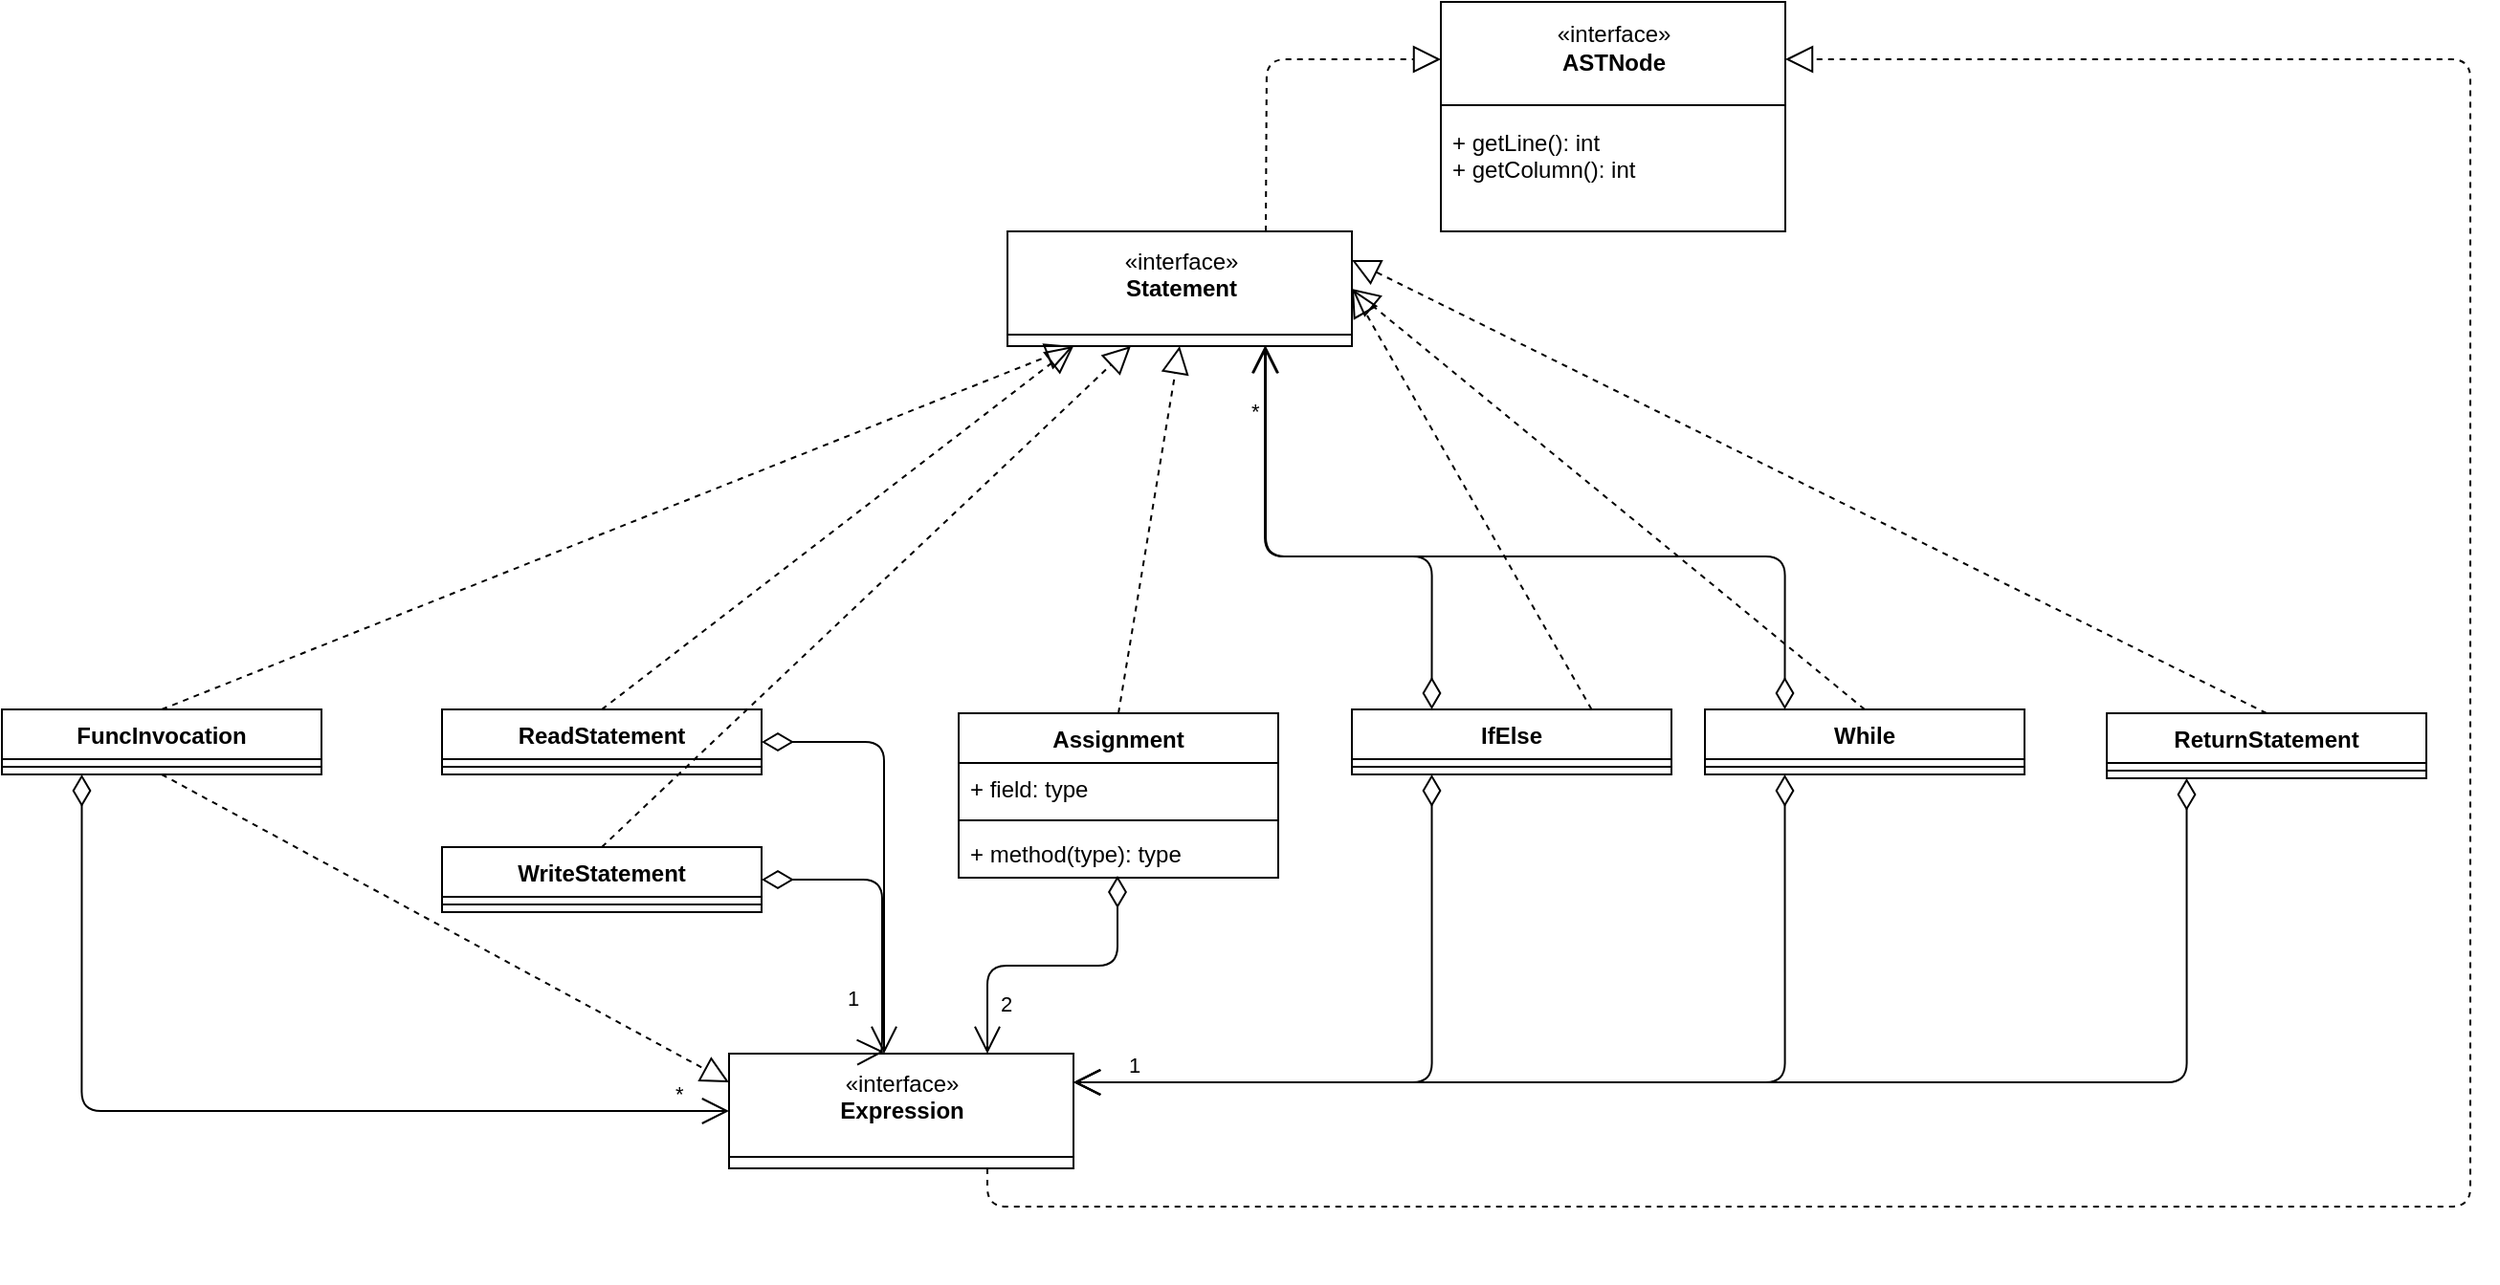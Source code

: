 <mxfile version="16.5.3" type="device"><diagram id="vZv2f6N4h2fVlUgS8-mH" name="Page-1"><mxGraphModel dx="2500" dy="934" grid="1" gridSize="10" guides="1" tooltips="1" connect="1" arrows="1" fold="1" page="1" pageScale="1" pageWidth="827" pageHeight="1169" math="0" shadow="0"><root><mxCell id="0"/><mxCell id="1" parent="0"/><mxCell id="svYJgB2hJ4wPwkqNhM89-27" value="" style="group" parent="1" vertex="1" connectable="0"><mxGeometry x="220" y="720" width="180" height="120" as="geometry"/></mxCell><mxCell id="svYJgB2hJ4wPwkqNhM89-29" value="«interface»&lt;br&gt;&lt;b&gt;Expression&lt;br&gt;&lt;br&gt;&lt;/b&gt;" style="html=1;" parent="svYJgB2hJ4wPwkqNhM89-27" vertex="1"><mxGeometry width="180" height="60" as="geometry"/></mxCell><mxCell id="svYJgB2hJ4wPwkqNhM89-30" value="" style="line;strokeWidth=1;fillColor=none;align=left;verticalAlign=middle;spacingTop=-1;spacingLeft=3;spacingRight=3;rotatable=0;labelPosition=right;points=[];portConstraint=eastwest;" parent="svYJgB2hJ4wPwkqNhM89-27" vertex="1"><mxGeometry y="50" width="180" height="8" as="geometry"/></mxCell><mxCell id="svYJgB2hJ4wPwkqNhM89-33" value="Assignment" style="swimlane;fontStyle=1;align=center;verticalAlign=top;childLayout=stackLayout;horizontal=1;startSize=26;horizontalStack=0;resizeParent=1;resizeParentMax=0;resizeLast=0;collapsible=1;marginBottom=0;" parent="1" vertex="1"><mxGeometry x="340" y="542" width="167" height="86" as="geometry"/></mxCell><mxCell id="svYJgB2hJ4wPwkqNhM89-34" value="+ field: type" style="text;strokeColor=none;fillColor=none;align=left;verticalAlign=top;spacingLeft=4;spacingRight=4;overflow=hidden;rotatable=0;points=[[0,0.5],[1,0.5]];portConstraint=eastwest;" parent="svYJgB2hJ4wPwkqNhM89-33" vertex="1"><mxGeometry y="26" width="167" height="26" as="geometry"/></mxCell><mxCell id="svYJgB2hJ4wPwkqNhM89-35" value="" style="line;strokeWidth=1;fillColor=none;align=left;verticalAlign=middle;spacingTop=-1;spacingLeft=3;spacingRight=3;rotatable=0;labelPosition=right;points=[];portConstraint=eastwest;" parent="svYJgB2hJ4wPwkqNhM89-33" vertex="1"><mxGeometry y="52" width="167" height="8" as="geometry"/></mxCell><mxCell id="svYJgB2hJ4wPwkqNhM89-36" value="+ method(type): type" style="text;strokeColor=none;fillColor=none;align=left;verticalAlign=top;spacingLeft=4;spacingRight=4;overflow=hidden;rotatable=0;points=[[0,0.5],[1,0.5]];portConstraint=eastwest;" parent="svYJgB2hJ4wPwkqNhM89-33" vertex="1"><mxGeometry y="60" width="167" height="26" as="geometry"/></mxCell><mxCell id="svYJgB2hJ4wPwkqNhM89-37" value="" style="group" parent="1" vertex="1" connectable="0"><mxGeometry x="365.5" y="290" width="180" height="120" as="geometry"/></mxCell><mxCell id="svYJgB2hJ4wPwkqNhM89-38" value="«interface»&lt;br&gt;&lt;b&gt;Statement&lt;br&gt;&lt;br&gt;&lt;/b&gt;" style="html=1;" parent="svYJgB2hJ4wPwkqNhM89-37" vertex="1"><mxGeometry width="180" height="60" as="geometry"/></mxCell><mxCell id="svYJgB2hJ4wPwkqNhM89-39" value="" style="line;strokeWidth=1;fillColor=none;align=left;verticalAlign=middle;spacingTop=-1;spacingLeft=3;spacingRight=3;rotatable=0;labelPosition=right;points=[];portConstraint=eastwest;" parent="svYJgB2hJ4wPwkqNhM89-37" vertex="1"><mxGeometry y="50" width="180" height="8" as="geometry"/></mxCell><mxCell id="svYJgB2hJ4wPwkqNhM89-40" value="" style="endArrow=block;dashed=1;endFill=0;endSize=12;html=1;entryX=0.5;entryY=1;entryDx=0;entryDy=0;exitX=0.5;exitY=0;exitDx=0;exitDy=0;" parent="1" source="svYJgB2hJ4wPwkqNhM89-33" target="svYJgB2hJ4wPwkqNhM89-38" edge="1"><mxGeometry width="160" relative="1" as="geometry"><mxPoint x="292" y="400" as="sourcePoint"/><mxPoint x="452" y="400" as="targetPoint"/></mxGeometry></mxCell><mxCell id="svYJgB2hJ4wPwkqNhM89-41" value="2" style="endArrow=open;html=1;endSize=12;startArrow=diamondThin;startSize=14;startFill=0;edgeStyle=orthogonalEdgeStyle;align=left;verticalAlign=bottom;entryX=0.75;entryY=0;entryDx=0;entryDy=0;exitX=0.497;exitY=0.962;exitDx=0;exitDy=0;exitPerimeter=0;" parent="1" source="svYJgB2hJ4wPwkqNhM89-36" target="svYJgB2hJ4wPwkqNhM89-29" edge="1"><mxGeometry x="0.788" y="5" relative="1" as="geometry"><mxPoint x="212" y="560" as="sourcePoint"/><mxPoint x="372" y="560" as="targetPoint"/><mxPoint as="offset"/></mxGeometry></mxCell><mxCell id="svYJgB2hJ4wPwkqNhM89-45" value="" style="group" parent="1" vertex="1" connectable="0"><mxGeometry x="592" y="170" width="180" height="120" as="geometry"/></mxCell><mxCell id="svYJgB2hJ4wPwkqNhM89-46" value="+ method(type): type" style="text;strokeColor=none;fillColor=none;align=left;verticalAlign=top;spacingLeft=4;spacingRight=4;overflow=hidden;rotatable=0;points=[[0,0.5],[1,0.5]];portConstraint=eastwest;" parent="svYJgB2hJ4wPwkqNhM89-45" vertex="1"><mxGeometry y="60" width="180" height="50" as="geometry"/></mxCell><mxCell id="svYJgB2hJ4wPwkqNhM89-47" value="«interface»&lt;br&gt;&lt;div&gt;&lt;b&gt;ASTNode&lt;/b&gt;&lt;/div&gt;&lt;div&gt;&lt;b&gt;&lt;br&gt;&lt;/b&gt;&lt;/div&gt;&lt;b&gt;&lt;br&gt;&lt;br&gt;&lt;br&gt;&lt;br&gt;&lt;/b&gt;" style="html=1;" parent="svYJgB2hJ4wPwkqNhM89-45" vertex="1"><mxGeometry width="180" height="120" as="geometry"/></mxCell><mxCell id="svYJgB2hJ4wPwkqNhM89-48" value="" style="line;strokeWidth=1;fillColor=none;align=left;verticalAlign=middle;spacingTop=-1;spacingLeft=3;spacingRight=3;rotatable=0;labelPosition=right;points=[];portConstraint=eastwest;" parent="svYJgB2hJ4wPwkqNhM89-45" vertex="1"><mxGeometry y="50" width="180" height="8" as="geometry"/></mxCell><mxCell id="svYJgB2hJ4wPwkqNhM89-49" value="+ getLine(): int&#10;+ getColumn(): int" style="text;strokeColor=none;fillColor=none;align=left;verticalAlign=top;spacingLeft=4;spacingRight=4;overflow=hidden;rotatable=0;points=[[0,0.5],[1,0.5]];portConstraint=eastwest;" parent="svYJgB2hJ4wPwkqNhM89-45" vertex="1"><mxGeometry y="60" width="180" height="50" as="geometry"/></mxCell><mxCell id="aDsYfVXA4dmKalM-uJ59-1" value="" style="endArrow=block;dashed=1;endFill=0;endSize=12;html=1;entryX=0;entryY=0.25;entryDx=0;entryDy=0;exitX=0.75;exitY=0;exitDx=0;exitDy=0;" parent="1" source="svYJgB2hJ4wPwkqNhM89-38" target="svYJgB2hJ4wPwkqNhM89-47" edge="1"><mxGeometry width="160" relative="1" as="geometry"><mxPoint x="396" y="229.5" as="sourcePoint"/><mxPoint x="556" y="229.5" as="targetPoint"/><Array as="points"><mxPoint x="501" y="200"/></Array></mxGeometry></mxCell><mxCell id="aDsYfVXA4dmKalM-uJ59-2" value="ReadStatement" style="swimlane;fontStyle=1;align=center;verticalAlign=top;childLayout=stackLayout;horizontal=1;startSize=26;horizontalStack=0;resizeParent=1;resizeParentMax=0;resizeLast=0;collapsible=1;marginBottom=0;" parent="1" vertex="1"><mxGeometry x="70" y="540" width="167" height="34" as="geometry"/></mxCell><mxCell id="aDsYfVXA4dmKalM-uJ59-4" value="" style="line;strokeWidth=1;fillColor=none;align=left;verticalAlign=middle;spacingTop=-1;spacingLeft=3;spacingRight=3;rotatable=0;labelPosition=right;points=[];portConstraint=eastwest;" parent="aDsYfVXA4dmKalM-uJ59-2" vertex="1"><mxGeometry y="26" width="167" height="8" as="geometry"/></mxCell><mxCell id="aDsYfVXA4dmKalM-uJ59-6" value="WriteStatement" style="swimlane;fontStyle=1;align=center;verticalAlign=top;childLayout=stackLayout;horizontal=1;startSize=26;horizontalStack=0;resizeParent=1;resizeParentMax=0;resizeLast=0;collapsible=1;marginBottom=0;" parent="1" vertex="1"><mxGeometry x="70" y="612" width="167" height="34" as="geometry"/></mxCell><mxCell id="aDsYfVXA4dmKalM-uJ59-7" value="" style="line;strokeWidth=1;fillColor=none;align=left;verticalAlign=middle;spacingTop=-1;spacingLeft=3;spacingRight=3;rotatable=0;labelPosition=right;points=[];portConstraint=eastwest;" parent="aDsYfVXA4dmKalM-uJ59-6" vertex="1"><mxGeometry y="26" width="167" height="8" as="geometry"/></mxCell><mxCell id="aDsYfVXA4dmKalM-uJ59-9" value="" style="endArrow=block;dashed=1;endFill=0;endSize=12;html=1;entryX=0.358;entryY=1.25;entryDx=0;entryDy=0;exitX=0.5;exitY=0;exitDx=0;exitDy=0;entryPerimeter=0;" parent="1" source="aDsYfVXA4dmKalM-uJ59-6" target="svYJgB2hJ4wPwkqNhM89-39" edge="1"><mxGeometry width="160" relative="1" as="geometry"><mxPoint x="465.5" y="570" as="sourcePoint"/><mxPoint x="465.5" y="360" as="targetPoint"/></mxGeometry></mxCell><mxCell id="aDsYfVXA4dmKalM-uJ59-10" value="" style="endArrow=block;dashed=1;endFill=0;endSize=12;html=1;entryX=0.192;entryY=1;entryDx=0;entryDy=0;exitX=0.5;exitY=0;exitDx=0;exitDy=0;entryPerimeter=0;" parent="1" source="aDsYfVXA4dmKalM-uJ59-2" target="svYJgB2hJ4wPwkqNhM89-38" edge="1"><mxGeometry width="160" relative="1" as="geometry"><mxPoint x="247" y="639" as="sourcePoint"/><mxPoint x="439.94" y="360" as="targetPoint"/></mxGeometry></mxCell><mxCell id="aDsYfVXA4dmKalM-uJ59-14" value="" style="endArrow=open;html=1;endSize=12;startArrow=diamondThin;startSize=14;startFill=0;edgeStyle=orthogonalEdgeStyle;align=left;verticalAlign=bottom;entryX=0.45;entryY=0;entryDx=0;entryDy=0;exitX=1;exitY=0.5;exitDx=0;exitDy=0;entryPerimeter=0;" parent="1" source="aDsYfVXA4dmKalM-uJ59-2" target="svYJgB2hJ4wPwkqNhM89-29" edge="1"><mxGeometry x="0.858" y="5" relative="1" as="geometry"><mxPoint x="506.999" y="645.012" as="sourcePoint"/><mxPoint x="410" y="760" as="targetPoint"/><mxPoint as="offset"/><Array as="points"><mxPoint x="301" y="557"/></Array></mxGeometry></mxCell><mxCell id="aDsYfVXA4dmKalM-uJ59-15" value="1" style="endArrow=open;html=1;endSize=12;startArrow=diamondThin;startSize=14;startFill=0;edgeStyle=orthogonalEdgeStyle;align=left;verticalAlign=bottom;entryX=0.45;entryY=-0.017;entryDx=0;entryDy=0;exitX=1;exitY=0.5;exitDx=0;exitDy=0;entryPerimeter=0;" parent="1" source="aDsYfVXA4dmKalM-uJ59-6" target="svYJgB2hJ4wPwkqNhM89-29" edge="1"><mxGeometry x="0.74" y="-20" relative="1" as="geometry"><mxPoint x="247" y="567" as="sourcePoint"/><mxPoint x="365" y="730" as="targetPoint"/><mxPoint as="offset"/><Array as="points"><mxPoint x="300" y="629"/></Array></mxGeometry></mxCell><mxCell id="aDsYfVXA4dmKalM-uJ59-16" value="IfElse" style="swimlane;fontStyle=1;align=center;verticalAlign=top;childLayout=stackLayout;horizontal=1;startSize=26;horizontalStack=0;resizeParent=1;resizeParentMax=0;resizeLast=0;collapsible=1;marginBottom=0;" parent="1" vertex="1"><mxGeometry x="545.5" y="540" width="167" height="34" as="geometry"/></mxCell><mxCell id="aDsYfVXA4dmKalM-uJ59-17" value="" style="line;strokeWidth=1;fillColor=none;align=left;verticalAlign=middle;spacingTop=-1;spacingLeft=3;spacingRight=3;rotatable=0;labelPosition=right;points=[];portConstraint=eastwest;" parent="aDsYfVXA4dmKalM-uJ59-16" vertex="1"><mxGeometry y="26" width="167" height="8" as="geometry"/></mxCell><mxCell id="aDsYfVXA4dmKalM-uJ59-18" value="" style="endArrow=open;html=1;endSize=12;startArrow=diamondThin;startSize=14;startFill=0;edgeStyle=orthogonalEdgeStyle;align=left;verticalAlign=bottom;entryX=1;entryY=0.25;entryDx=0;entryDy=0;exitX=0.25;exitY=1;exitDx=0;exitDy=0;" parent="1" source="aDsYfVXA4dmKalM-uJ59-16" target="svYJgB2hJ4wPwkqNhM89-29" edge="1"><mxGeometry x="0.898" relative="1" as="geometry"><mxPoint x="458.499" y="635.012" as="sourcePoint"/><mxPoint x="365" y="730" as="targetPoint"/><mxPoint as="offset"/></mxGeometry></mxCell><mxCell id="aDsYfVXA4dmKalM-uJ59-19" value="*" style="endArrow=open;html=1;endSize=12;startArrow=diamondThin;startSize=14;startFill=0;edgeStyle=orthogonalEdgeStyle;align=left;verticalAlign=bottom;entryX=0.75;entryY=1;entryDx=0;entryDy=0;exitX=0.25;exitY=0;exitDx=0;exitDy=0;" parent="1" source="aDsYfVXA4dmKalM-uJ59-16" target="svYJgB2hJ4wPwkqNhM89-38" edge="1"><mxGeometry x="0.689" y="11" relative="1" as="geometry"><mxPoint x="641.75" y="584" as="sourcePoint"/><mxPoint x="410" y="745" as="targetPoint"/><mxPoint x="1" as="offset"/><Array as="points"><mxPoint x="587" y="460"/><mxPoint x="501" y="460"/></Array></mxGeometry></mxCell><mxCell id="aDsYfVXA4dmKalM-uJ59-20" value="" style="endArrow=block;dashed=1;endFill=0;endSize=12;html=1;exitX=0.75;exitY=0;exitDx=0;exitDy=0;entryX=1;entryY=0.5;entryDx=0;entryDy=0;" parent="1" source="aDsYfVXA4dmKalM-uJ59-16" target="svYJgB2hJ4wPwkqNhM89-38" edge="1"><mxGeometry width="160" relative="1" as="geometry"><mxPoint x="459" y="550" as="sourcePoint"/><mxPoint x="550" y="320" as="targetPoint"/></mxGeometry></mxCell><mxCell id="aDsYfVXA4dmKalM-uJ59-21" value="While" style="swimlane;fontStyle=1;align=center;verticalAlign=top;childLayout=stackLayout;horizontal=1;startSize=26;horizontalStack=0;resizeParent=1;resizeParentMax=0;resizeLast=0;collapsible=1;marginBottom=0;" parent="1" vertex="1"><mxGeometry x="730" y="540" width="167" height="34" as="geometry"/></mxCell><mxCell id="aDsYfVXA4dmKalM-uJ59-22" value="" style="line;strokeWidth=1;fillColor=none;align=left;verticalAlign=middle;spacingTop=-1;spacingLeft=3;spacingRight=3;rotatable=0;labelPosition=right;points=[];portConstraint=eastwest;" parent="aDsYfVXA4dmKalM-uJ59-21" vertex="1"><mxGeometry y="26" width="167" height="8" as="geometry"/></mxCell><mxCell id="aDsYfVXA4dmKalM-uJ59-23" value="1" style="endArrow=open;html=1;endSize=12;startArrow=diamondThin;startSize=14;startFill=0;edgeStyle=orthogonalEdgeStyle;align=left;verticalAlign=bottom;entryX=1;entryY=0.25;entryDx=0;entryDy=0;exitX=0.25;exitY=1;exitDx=0;exitDy=0;" parent="1" source="aDsYfVXA4dmKalM-uJ59-21" target="svYJgB2hJ4wPwkqNhM89-29" edge="1"><mxGeometry x="0.898" relative="1" as="geometry"><mxPoint x="641.75" y="584" as="sourcePoint"/><mxPoint x="410" y="745" as="targetPoint"/><mxPoint as="offset"/></mxGeometry></mxCell><mxCell id="aDsYfVXA4dmKalM-uJ59-24" value="" style="endArrow=block;dashed=1;endFill=0;endSize=12;html=1;entryX=1;entryY=0.5;entryDx=0;entryDy=0;exitX=0.5;exitY=0;exitDx=0;exitDy=0;" parent="1" source="aDsYfVXA4dmKalM-uJ59-21" target="svYJgB2hJ4wPwkqNhM89-38" edge="1"><mxGeometry width="160" relative="1" as="geometry"><mxPoint x="725.25" y="550" as="sourcePoint"/><mxPoint x="536.06" y="361.02" as="targetPoint"/></mxGeometry></mxCell><mxCell id="aDsYfVXA4dmKalM-uJ59-25" value="" style="endArrow=open;html=1;endSize=12;startArrow=diamondThin;startSize=14;startFill=0;edgeStyle=orthogonalEdgeStyle;align=left;verticalAlign=bottom;exitX=0.25;exitY=0;exitDx=0;exitDy=0;" parent="1" source="aDsYfVXA4dmKalM-uJ59-21" edge="1"><mxGeometry x="0.85" y="-10" relative="1" as="geometry"><mxPoint x="641.75" y="550" as="sourcePoint"/><mxPoint x="500" y="350" as="targetPoint"/><mxPoint as="offset"/><Array as="points"><mxPoint x="772" y="460"/><mxPoint x="500" y="460"/></Array></mxGeometry></mxCell><mxCell id="aDsYfVXA4dmKalM-uJ59-26" value="ReturnStatement" style="swimlane;fontStyle=1;align=center;verticalAlign=top;childLayout=stackLayout;horizontal=1;startSize=26;horizontalStack=0;resizeParent=1;resizeParentMax=0;resizeLast=0;collapsible=1;marginBottom=0;" parent="1" vertex="1"><mxGeometry x="940" y="542" width="167" height="34" as="geometry"/></mxCell><mxCell id="aDsYfVXA4dmKalM-uJ59-27" value="" style="line;strokeWidth=1;fillColor=none;align=left;verticalAlign=middle;spacingTop=-1;spacingLeft=3;spacingRight=3;rotatable=0;labelPosition=right;points=[];portConstraint=eastwest;" parent="aDsYfVXA4dmKalM-uJ59-26" vertex="1"><mxGeometry y="26" width="167" height="8" as="geometry"/></mxCell><mxCell id="aDsYfVXA4dmKalM-uJ59-28" value="" style="endArrow=open;html=1;endSize=12;startArrow=diamondThin;startSize=14;startFill=0;edgeStyle=orthogonalEdgeStyle;align=left;verticalAlign=bottom;entryX=1;entryY=0.25;entryDx=0;entryDy=0;exitX=0.25;exitY=1;exitDx=0;exitDy=0;" parent="1" source="aDsYfVXA4dmKalM-uJ59-26" target="svYJgB2hJ4wPwkqNhM89-29" edge="1"><mxGeometry x="0.898" relative="1" as="geometry"><mxPoint x="807.25" y="584" as="sourcePoint"/><mxPoint x="410" y="745" as="targetPoint"/><mxPoint as="offset"/><Array as="points"><mxPoint x="982" y="735"/></Array></mxGeometry></mxCell><mxCell id="aDsYfVXA4dmKalM-uJ59-29" value="" style="endArrow=block;dashed=1;endFill=0;endSize=12;html=1;exitX=0.5;exitY=0;exitDx=0;exitDy=0;entryX=1;entryY=0.25;entryDx=0;entryDy=0;" parent="1" source="aDsYfVXA4dmKalM-uJ59-26" target="svYJgB2hJ4wPwkqNhM89-38" edge="1"><mxGeometry width="160" relative="1" as="geometry"><mxPoint x="849" y="550" as="sourcePoint"/><mxPoint x="550" y="320" as="targetPoint"/></mxGeometry></mxCell><mxCell id="aDsYfVXA4dmKalM-uJ59-30" value="FuncInvocation" style="swimlane;fontStyle=1;align=center;verticalAlign=top;childLayout=stackLayout;horizontal=1;startSize=26;horizontalStack=0;resizeParent=1;resizeParentMax=0;resizeLast=0;collapsible=1;marginBottom=0;" parent="1" vertex="1"><mxGeometry x="-160" y="540" width="167" height="34" as="geometry"/></mxCell><mxCell id="aDsYfVXA4dmKalM-uJ59-31" value="" style="line;strokeWidth=1;fillColor=none;align=left;verticalAlign=middle;spacingTop=-1;spacingLeft=3;spacingRight=3;rotatable=0;labelPosition=right;points=[];portConstraint=eastwest;" parent="aDsYfVXA4dmKalM-uJ59-30" vertex="1"><mxGeometry y="26" width="167" height="8" as="geometry"/></mxCell><mxCell id="aDsYfVXA4dmKalM-uJ59-32" value="*" style="endArrow=open;html=1;endSize=12;startArrow=diamondThin;startSize=14;startFill=0;edgeStyle=orthogonalEdgeStyle;align=left;verticalAlign=bottom;entryX=0;entryY=0.5;entryDx=0;entryDy=0;exitX=0.25;exitY=1;exitDx=0;exitDy=0;" parent="1" source="aDsYfVXA4dmKalM-uJ59-30" target="svYJgB2hJ4wPwkqNhM89-29" edge="1"><mxGeometry x="0.882" relative="1" as="geometry"><mxPoint x="121.75" y="550" as="sourcePoint"/><mxPoint x="375.5" y="330" as="targetPoint"/><mxPoint as="offset"/><Array as="points"><mxPoint x="-118" y="750"/></Array></mxGeometry></mxCell><mxCell id="aDsYfVXA4dmKalM-uJ59-33" value="" style="endArrow=block;dashed=1;endFill=0;endSize=12;html=1;exitX=0.5;exitY=0;exitDx=0;exitDy=0;" parent="1" source="aDsYfVXA4dmKalM-uJ59-30" edge="1"><mxGeometry width="160" relative="1" as="geometry"><mxPoint x="163.5" y="550" as="sourcePoint"/><mxPoint x="400" y="350" as="targetPoint"/></mxGeometry></mxCell><mxCell id="ei4LPGjragvkUAo3iXjK-1" value="" style="endArrow=block;dashed=1;endFill=0;endSize=12;html=1;entryX=1;entryY=0.25;entryDx=0;entryDy=0;exitX=0.75;exitY=1;exitDx=0;exitDy=0;" edge="1" parent="1" source="svYJgB2hJ4wPwkqNhM89-29" target="svYJgB2hJ4wPwkqNhM89-47"><mxGeometry width="160" relative="1" as="geometry"><mxPoint x="510.5" y="300.0" as="sourcePoint"/><mxPoint x="602" y="210" as="targetPoint"/><Array as="points"><mxPoint x="355" y="800"/><mxPoint x="1130" y="800"/><mxPoint x="1130" y="200"/></Array></mxGeometry></mxCell><mxCell id="ei4LPGjragvkUAo3iXjK-2" value="" style="endArrow=block;dashed=1;endFill=0;endSize=12;html=1;exitX=0.5;exitY=1;exitDx=0;exitDy=0;entryX=0;entryY=0.25;entryDx=0;entryDy=0;" edge="1" parent="1" source="aDsYfVXA4dmKalM-uJ59-30" target="svYJgB2hJ4wPwkqNhM89-29"><mxGeometry width="160" relative="1" as="geometry"><mxPoint x="-66.5" y="550.0" as="sourcePoint"/><mxPoint x="410" y="360.0" as="targetPoint"/><Array as="points"/></mxGeometry></mxCell></root></mxGraphModel></diagram></mxfile>